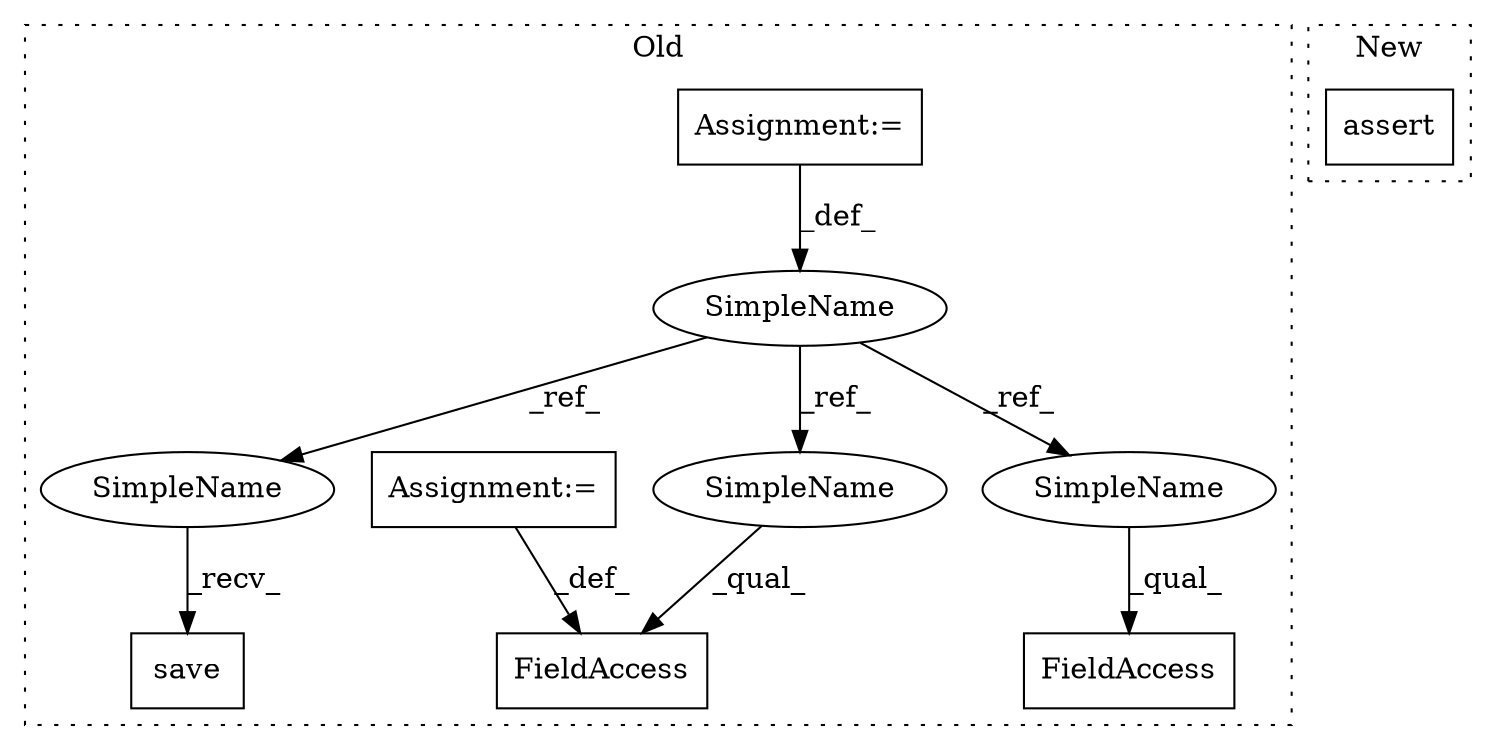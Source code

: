 digraph G {
subgraph cluster0 {
1 [label="save" a="32" s="5066" l="6" shape="box"];
3 [label="Assignment:=" a="7" s="4988" l="1" shape="box"];
4 [label="FieldAccess" a="22" s="5039" l="7" shape="box"];
5 [label="SimpleName" a="42" s="4986" l="2" shape="ellipse"];
6 [label="Assignment:=" a="7" s="5046" l="1" shape="box"];
7 [label="FieldAccess" a="22" s="5015" l="9" shape="box"];
8 [label="SimpleName" a="42" s="5063" l="2" shape="ellipse"];
9 [label="SimpleName" a="42" s="5039" l="2" shape="ellipse"];
10 [label="SimpleName" a="42" s="5015" l="2" shape="ellipse"];
label = "Old";
style="dotted";
}
subgraph cluster1 {
2 [label="assert" a="32" s="5398,5498" l="17,1" shape="box"];
label = "New";
style="dotted";
}
3 -> 5 [label="_def_"];
5 -> 8 [label="_ref_"];
5 -> 9 [label="_ref_"];
5 -> 10 [label="_ref_"];
6 -> 4 [label="_def_"];
8 -> 1 [label="_recv_"];
9 -> 4 [label="_qual_"];
10 -> 7 [label="_qual_"];
}